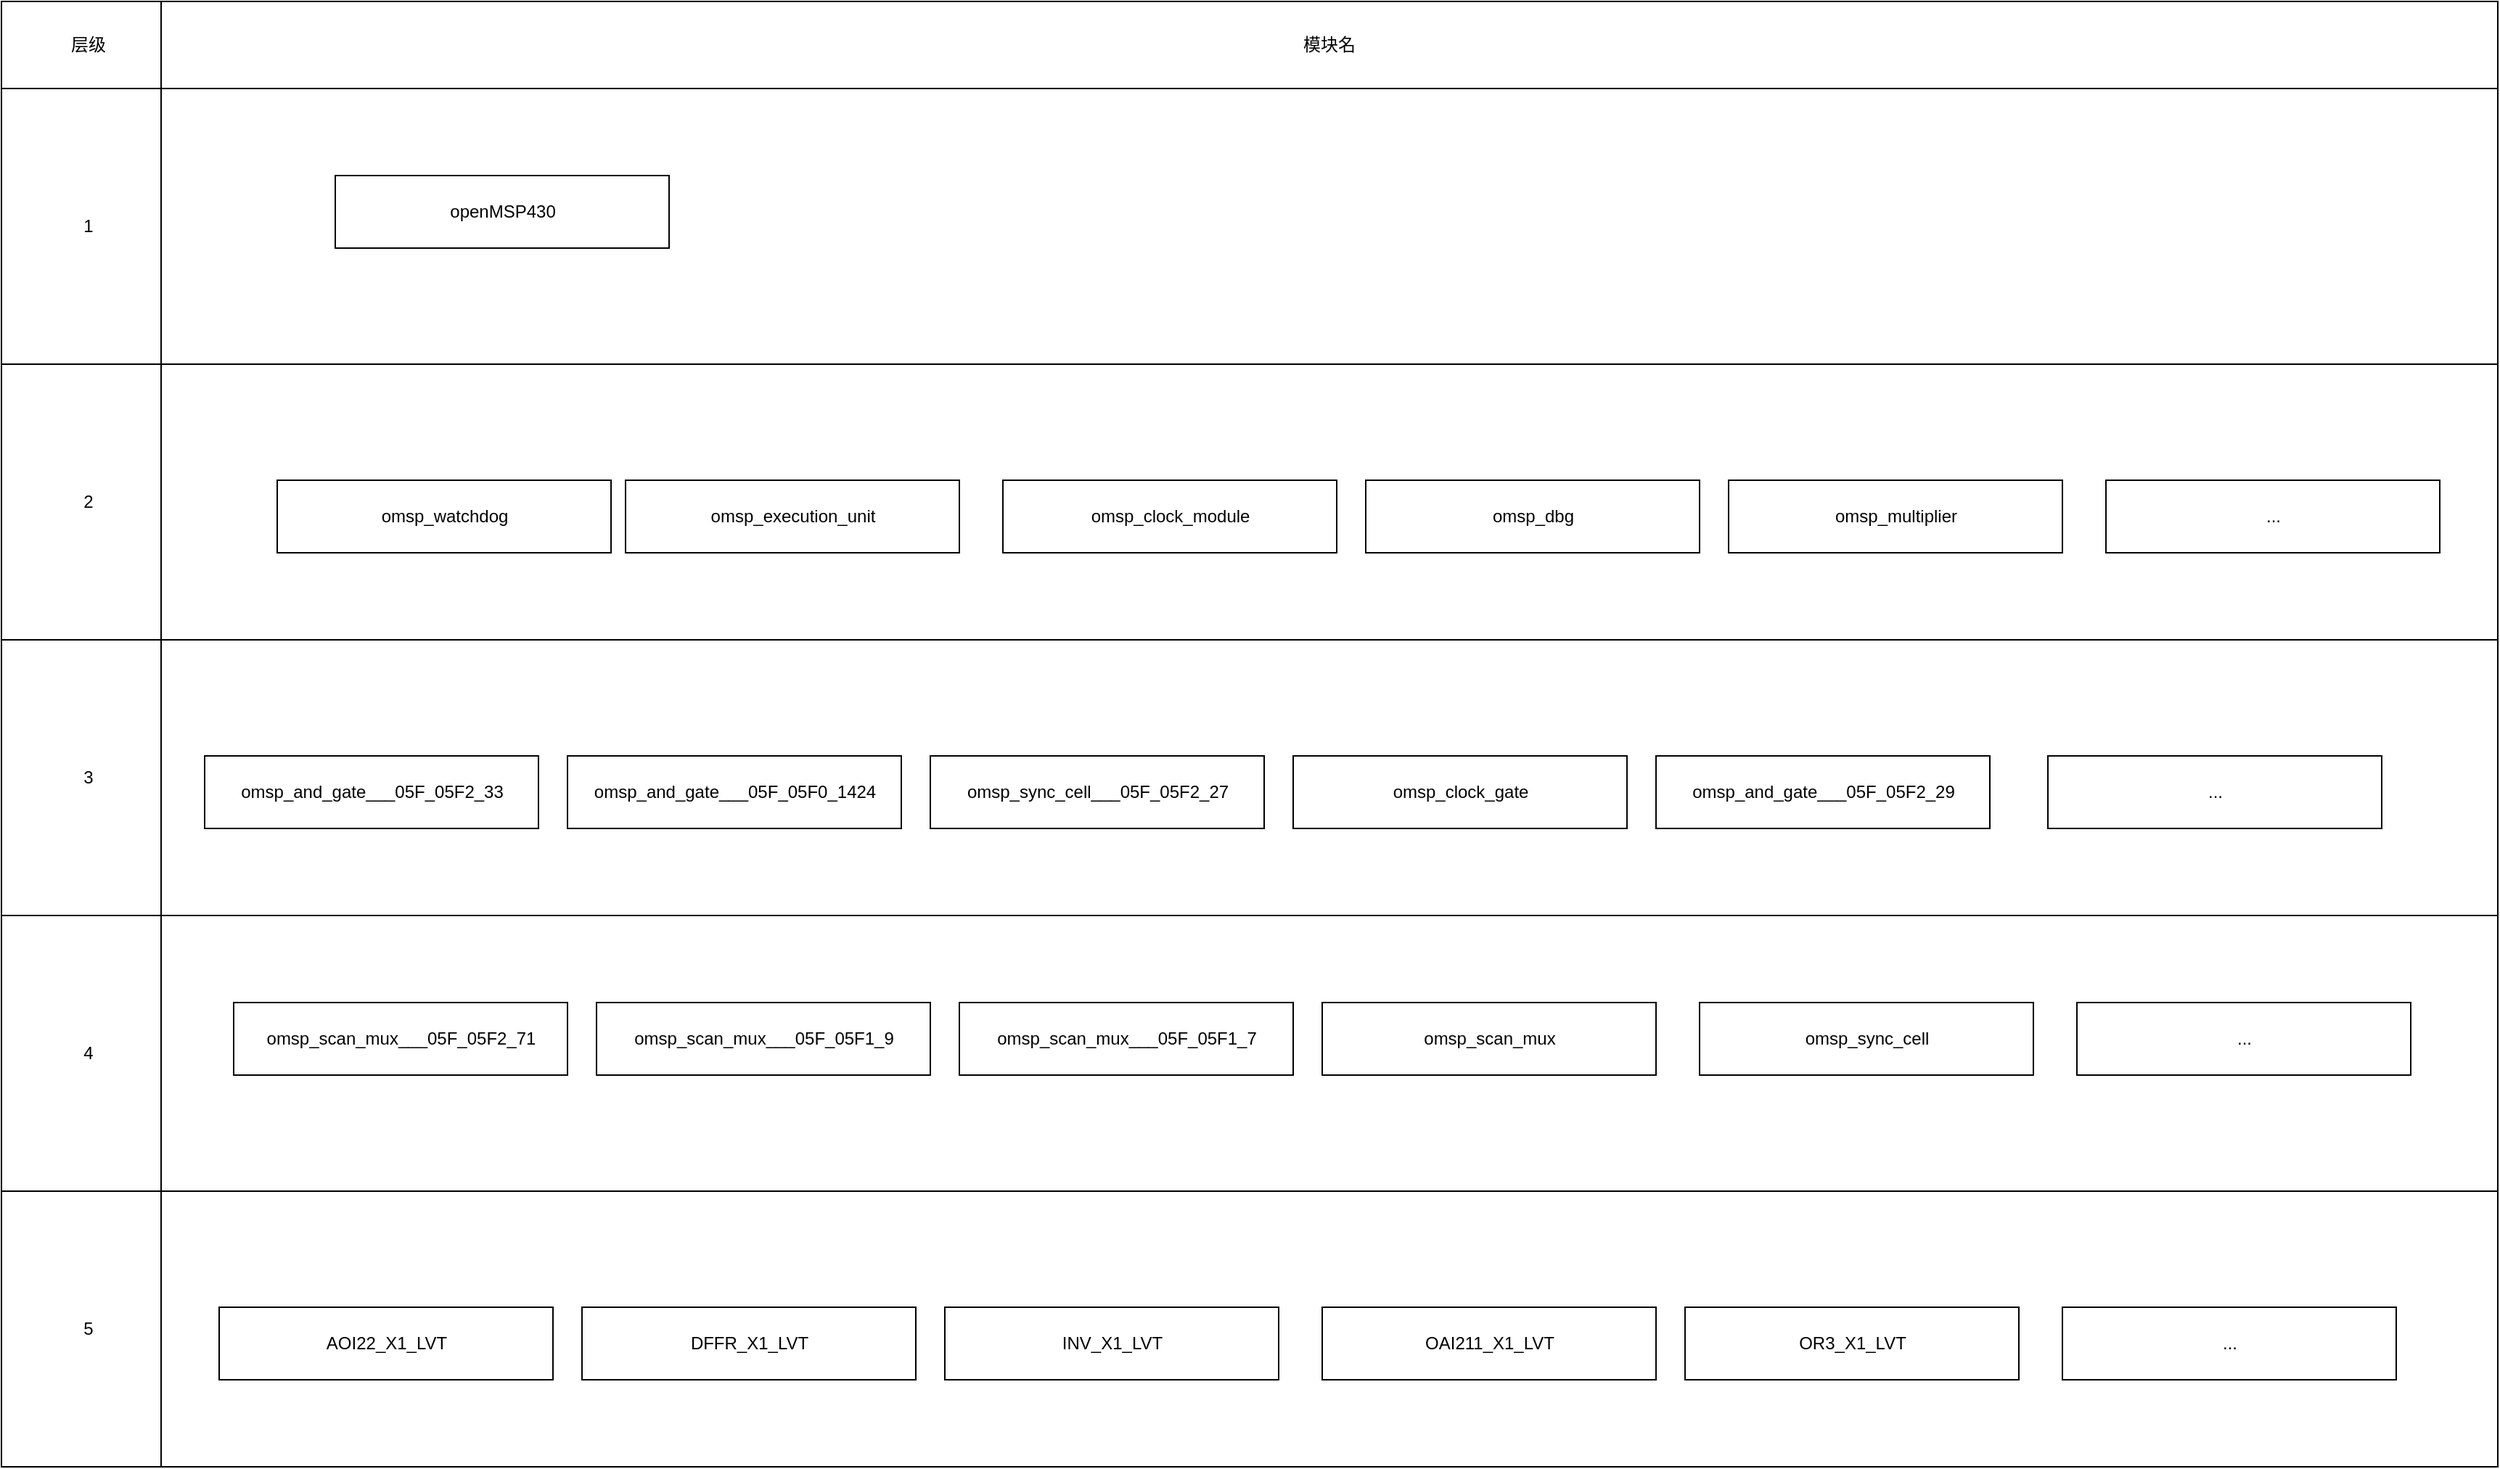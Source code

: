 <mxfile>
    <diagram id="u_RkFO07nyA1GicoJsF7" name="第 1 页">
        <mxGraphModel dx="2958" dy="1098" grid="1" gridSize="10" guides="1" tooltips="1" connect="1" arrows="1" fold="1" page="1" pageScale="1" pageWidth="850" pageHeight="1100" math="0" shadow="0">
            <root>
                <mxCell id="0"/>
                <mxCell id="1" parent="0"/>
                <mxCell id="34" value="" style="group" vertex="1" connectable="0" parent="1">
                    <mxGeometry x="-270" y="150" width="1720" height="190" as="geometry"/>
                </mxCell>
                <mxCell id="40" value="" style="group" vertex="1" connectable="0" parent="34">
                    <mxGeometry width="1720" height="190" as="geometry"/>
                </mxCell>
                <mxCell id="35" value="1" style="rounded=0;whiteSpace=wrap;html=1;" vertex="1" parent="40">
                    <mxGeometry width="120" height="190" as="geometry"/>
                </mxCell>
                <mxCell id="36" value="" style="rounded=0;whiteSpace=wrap;html=1;" vertex="1" parent="40">
                    <mxGeometry x="110" width="1610" height="190" as="geometry"/>
                </mxCell>
                <mxCell id="20" value="openMSP430" style="html=1;container=1;" vertex="1" parent="40">
                    <mxGeometry x="230" y="60" width="230" height="50" as="geometry"/>
                </mxCell>
                <mxCell id="33" value="" style="group" vertex="1" connectable="0" parent="1">
                    <mxGeometry x="-270" y="90" width="1720" height="60" as="geometry"/>
                </mxCell>
                <mxCell id="31" value="层级" style="rounded=0;whiteSpace=wrap;html=1;" vertex="1" parent="33">
                    <mxGeometry width="120" height="60" as="geometry"/>
                </mxCell>
                <mxCell id="32" value="模块名" style="rounded=0;whiteSpace=wrap;html=1;" vertex="1" parent="33">
                    <mxGeometry x="110" width="1610" height="60" as="geometry"/>
                </mxCell>
                <mxCell id="37" value="" style="group" vertex="1" connectable="0" parent="1">
                    <mxGeometry x="-270" y="340" width="1720" height="190" as="geometry"/>
                </mxCell>
                <mxCell id="44" value="" style="group" vertex="1" connectable="0" parent="37">
                    <mxGeometry width="1720" height="190" as="geometry"/>
                </mxCell>
                <mxCell id="38" value="2" style="rounded=0;whiteSpace=wrap;html=1;" vertex="1" parent="44">
                    <mxGeometry width="120" height="190" as="geometry"/>
                </mxCell>
                <mxCell id="39" value="" style="rounded=0;whiteSpace=wrap;html=1;" vertex="1" parent="44">
                    <mxGeometry x="110" width="1610" height="190" as="geometry"/>
                </mxCell>
                <mxCell id="30" value="" style="group" vertex="1" connectable="0" parent="44">
                    <mxGeometry x="190" y="80" width="1490" height="50" as="geometry"/>
                </mxCell>
                <mxCell id="14" value="omsp_watchdog" style="html=1;" vertex="1" parent="30">
                    <mxGeometry width="230" height="50" as="geometry"/>
                </mxCell>
                <mxCell id="15" value="omsp_execution_unit" style="html=1;" vertex="1" parent="30">
                    <mxGeometry x="240" width="230" height="50" as="geometry"/>
                </mxCell>
                <mxCell id="16" value="omsp_clock_module" style="html=1;" vertex="1" parent="30">
                    <mxGeometry x="500" width="230" height="50" as="geometry"/>
                </mxCell>
                <mxCell id="17" value="omsp_dbg" style="html=1;" vertex="1" parent="30">
                    <mxGeometry x="750" width="230" height="50" as="geometry"/>
                </mxCell>
                <mxCell id="18" value="omsp_multiplier" style="html=1;" vertex="1" parent="30">
                    <mxGeometry x="1000" width="230" height="50" as="geometry"/>
                </mxCell>
                <mxCell id="19" value="..." style="html=1;" vertex="1" parent="30">
                    <mxGeometry x="1260" width="230" height="50" as="geometry"/>
                </mxCell>
                <mxCell id="41" value="" style="group" vertex="1" connectable="0" parent="1">
                    <mxGeometry x="-270" y="530" width="1720" height="190" as="geometry"/>
                </mxCell>
                <mxCell id="48" value="" style="group" vertex="1" connectable="0" parent="41">
                    <mxGeometry width="1720" height="190" as="geometry"/>
                </mxCell>
                <mxCell id="42" value="3" style="rounded=0;whiteSpace=wrap;html=1;" vertex="1" parent="48">
                    <mxGeometry width="120" height="190" as="geometry"/>
                </mxCell>
                <mxCell id="43" value="" style="rounded=0;whiteSpace=wrap;html=1;" vertex="1" parent="48">
                    <mxGeometry x="110" width="1610" height="190" as="geometry"/>
                </mxCell>
                <mxCell id="29" value="" style="group" vertex="1" connectable="0" parent="48">
                    <mxGeometry x="140" y="80" width="1500" height="50" as="geometry"/>
                </mxCell>
                <mxCell id="8" value="omsp_and_gate___05F_05F2_33" style="html=1;" vertex="1" parent="29">
                    <mxGeometry width="230" height="50" as="geometry"/>
                </mxCell>
                <mxCell id="9" value="omsp_and_gate___05F_05F0_1424" style="html=1;" vertex="1" parent="29">
                    <mxGeometry x="250" width="230" height="50" as="geometry"/>
                </mxCell>
                <mxCell id="10" value="omsp_sync_cell___05F_05F2_27" style="html=1;" vertex="1" parent="29">
                    <mxGeometry x="500" width="230" height="50" as="geometry"/>
                </mxCell>
                <mxCell id="11" value="omsp_clock_gate" style="html=1;" vertex="1" parent="29">
                    <mxGeometry x="750" width="230" height="50" as="geometry"/>
                </mxCell>
                <mxCell id="12" value="omsp_and_gate___05F_05F2_29" style="html=1;" vertex="1" parent="29">
                    <mxGeometry x="1000" width="230" height="50" as="geometry"/>
                </mxCell>
                <mxCell id="13" value="..." style="html=1;" vertex="1" parent="29">
                    <mxGeometry x="1270" width="230" height="50" as="geometry"/>
                </mxCell>
                <mxCell id="45" value="" style="group" vertex="1" connectable="0" parent="1">
                    <mxGeometry x="-270" y="910" width="1720" height="190" as="geometry"/>
                </mxCell>
                <mxCell id="46" value="5" style="rounded=0;whiteSpace=wrap;html=1;" vertex="1" parent="45">
                    <mxGeometry width="120" height="190" as="geometry"/>
                </mxCell>
                <mxCell id="47" value="" style="rounded=0;whiteSpace=wrap;html=1;" vertex="1" parent="45">
                    <mxGeometry x="110" width="1610" height="190" as="geometry"/>
                </mxCell>
                <mxCell id="27" value="" style="group" vertex="1" connectable="0" parent="45">
                    <mxGeometry x="150" y="80" width="1500" height="50" as="geometry"/>
                </mxCell>
                <mxCell id="21" value="AOI22_X1_LVT" style="html=1;" vertex="1" parent="27">
                    <mxGeometry width="230" height="50" as="geometry"/>
                </mxCell>
                <mxCell id="22" value="DFFR_X1_LVT" style="html=1;" vertex="1" parent="27">
                    <mxGeometry x="250" width="230" height="50" as="geometry"/>
                </mxCell>
                <mxCell id="23" value="INV_X1_LVT" style="html=1;" vertex="1" parent="27">
                    <mxGeometry x="500" width="230" height="50" as="geometry"/>
                </mxCell>
                <mxCell id="24" value="OAI211_X1_LVT" style="html=1;" vertex="1" parent="27">
                    <mxGeometry x="760" width="230" height="50" as="geometry"/>
                </mxCell>
                <mxCell id="25" value="OR3_X1_LVT" style="html=1;" vertex="1" parent="27">
                    <mxGeometry x="1010" width="230" height="50" as="geometry"/>
                </mxCell>
                <mxCell id="26" value="..." style="html=1;" vertex="1" parent="27">
                    <mxGeometry x="1270" width="230" height="50" as="geometry"/>
                </mxCell>
                <mxCell id="50" value="" style="group" vertex="1" connectable="0" parent="1">
                    <mxGeometry x="-270" y="720" width="1720" height="190" as="geometry"/>
                </mxCell>
                <mxCell id="51" value="4" style="rounded=0;whiteSpace=wrap;html=1;" vertex="1" parent="50">
                    <mxGeometry width="120" height="190" as="geometry"/>
                </mxCell>
                <mxCell id="52" value="" style="rounded=0;whiteSpace=wrap;html=1;" vertex="1" parent="50">
                    <mxGeometry x="110" width="1610" height="190" as="geometry"/>
                </mxCell>
                <mxCell id="28" value="" style="group" vertex="1" connectable="0" parent="50">
                    <mxGeometry x="160" y="60" width="1500" height="50" as="geometry"/>
                </mxCell>
                <mxCell id="2" value="omsp_scan_mux___05F_05F2_71" style="html=1;" parent="28" vertex="1">
                    <mxGeometry width="230" height="50" as="geometry"/>
                </mxCell>
                <mxCell id="3" value="omsp_scan_mux___05F_05F1_9" style="html=1;" vertex="1" parent="28">
                    <mxGeometry x="250" width="230" height="50" as="geometry"/>
                </mxCell>
                <mxCell id="4" value="omsp_scan_mux___05F_05F1_7" style="html=1;" vertex="1" parent="28">
                    <mxGeometry x="500" width="230" height="50" as="geometry"/>
                </mxCell>
                <mxCell id="5" value="omsp_scan_mux" style="html=1;" vertex="1" parent="28">
                    <mxGeometry x="750" width="230" height="50" as="geometry"/>
                </mxCell>
                <mxCell id="6" value="omsp_sync_cell" style="html=1;" vertex="1" parent="28">
                    <mxGeometry x="1010" width="230" height="50" as="geometry"/>
                </mxCell>
                <mxCell id="7" value="..." style="html=1;" vertex="1" parent="28">
                    <mxGeometry x="1270" width="230" height="50" as="geometry"/>
                </mxCell>
            </root>
        </mxGraphModel>
    </diagram>
</mxfile>